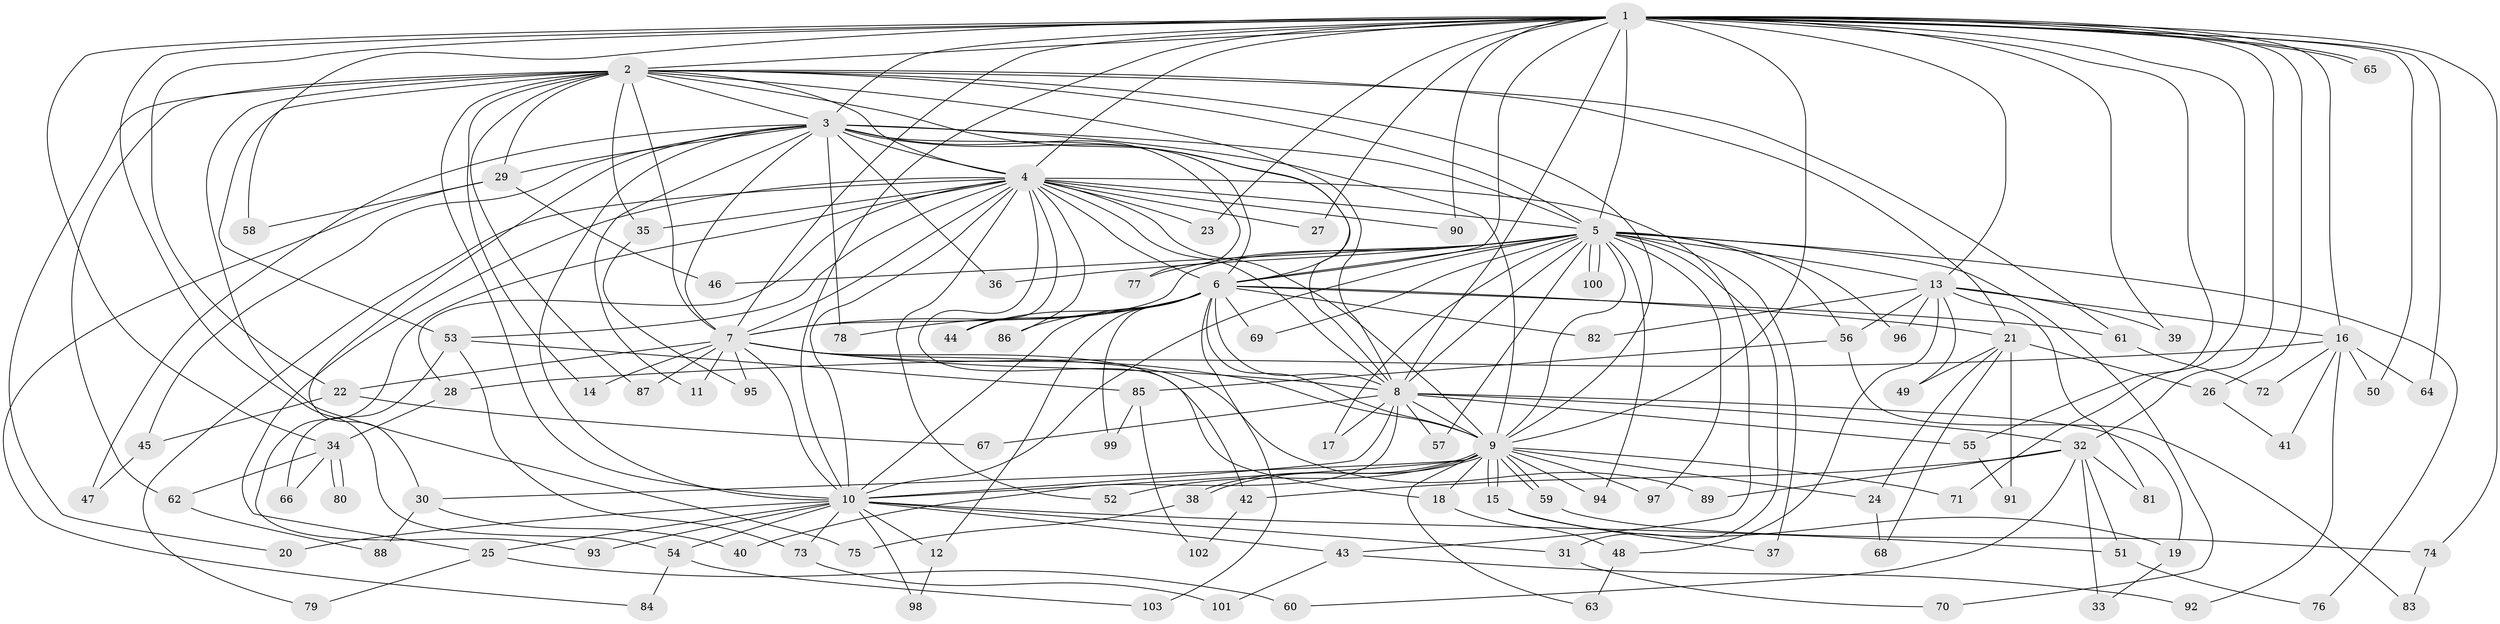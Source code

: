 // Generated by graph-tools (version 1.1) at 2025/49/03/09/25 03:49:34]
// undirected, 103 vertices, 231 edges
graph export_dot {
graph [start="1"]
  node [color=gray90,style=filled];
  1;
  2;
  3;
  4;
  5;
  6;
  7;
  8;
  9;
  10;
  11;
  12;
  13;
  14;
  15;
  16;
  17;
  18;
  19;
  20;
  21;
  22;
  23;
  24;
  25;
  26;
  27;
  28;
  29;
  30;
  31;
  32;
  33;
  34;
  35;
  36;
  37;
  38;
  39;
  40;
  41;
  42;
  43;
  44;
  45;
  46;
  47;
  48;
  49;
  50;
  51;
  52;
  53;
  54;
  55;
  56;
  57;
  58;
  59;
  60;
  61;
  62;
  63;
  64;
  65;
  66;
  67;
  68;
  69;
  70;
  71;
  72;
  73;
  74;
  75;
  76;
  77;
  78;
  79;
  80;
  81;
  82;
  83;
  84;
  85;
  86;
  87;
  88;
  89;
  90;
  91;
  92;
  93;
  94;
  95;
  96;
  97;
  98;
  99;
  100;
  101;
  102;
  103;
  1 -- 2;
  1 -- 3;
  1 -- 4;
  1 -- 5;
  1 -- 6;
  1 -- 7;
  1 -- 8;
  1 -- 9;
  1 -- 10;
  1 -- 13;
  1 -- 16;
  1 -- 22;
  1 -- 23;
  1 -- 26;
  1 -- 27;
  1 -- 32;
  1 -- 34;
  1 -- 39;
  1 -- 50;
  1 -- 54;
  1 -- 55;
  1 -- 58;
  1 -- 64;
  1 -- 65;
  1 -- 65;
  1 -- 71;
  1 -- 74;
  1 -- 90;
  2 -- 3;
  2 -- 4;
  2 -- 5;
  2 -- 6;
  2 -- 7;
  2 -- 8;
  2 -- 9;
  2 -- 10;
  2 -- 14;
  2 -- 20;
  2 -- 21;
  2 -- 29;
  2 -- 35;
  2 -- 53;
  2 -- 61;
  2 -- 62;
  2 -- 75;
  2 -- 87;
  3 -- 4;
  3 -- 5;
  3 -- 6;
  3 -- 7;
  3 -- 8;
  3 -- 9;
  3 -- 10;
  3 -- 11;
  3 -- 29;
  3 -- 30;
  3 -- 36;
  3 -- 45;
  3 -- 47;
  3 -- 77;
  3 -- 78;
  4 -- 5;
  4 -- 6;
  4 -- 7;
  4 -- 8;
  4 -- 9;
  4 -- 10;
  4 -- 23;
  4 -- 25;
  4 -- 27;
  4 -- 28;
  4 -- 35;
  4 -- 42;
  4 -- 43;
  4 -- 44;
  4 -- 52;
  4 -- 53;
  4 -- 79;
  4 -- 86;
  4 -- 90;
  4 -- 93;
  5 -- 6;
  5 -- 7;
  5 -- 8;
  5 -- 9;
  5 -- 10;
  5 -- 13;
  5 -- 17;
  5 -- 31;
  5 -- 36;
  5 -- 37;
  5 -- 46;
  5 -- 56;
  5 -- 57;
  5 -- 69;
  5 -- 70;
  5 -- 76;
  5 -- 77;
  5 -- 94;
  5 -- 96;
  5 -- 97;
  5 -- 100;
  5 -- 100;
  6 -- 7;
  6 -- 8;
  6 -- 9;
  6 -- 10;
  6 -- 12;
  6 -- 21;
  6 -- 44;
  6 -- 61;
  6 -- 69;
  6 -- 78;
  6 -- 82;
  6 -- 86;
  6 -- 99;
  6 -- 103;
  7 -- 8;
  7 -- 9;
  7 -- 10;
  7 -- 11;
  7 -- 14;
  7 -- 18;
  7 -- 22;
  7 -- 87;
  7 -- 89;
  7 -- 95;
  8 -- 9;
  8 -- 10;
  8 -- 17;
  8 -- 19;
  8 -- 32;
  8 -- 40;
  8 -- 55;
  8 -- 57;
  8 -- 67;
  9 -- 10;
  9 -- 15;
  9 -- 15;
  9 -- 18;
  9 -- 24;
  9 -- 30;
  9 -- 38;
  9 -- 38;
  9 -- 52;
  9 -- 59;
  9 -- 59;
  9 -- 63;
  9 -- 71;
  9 -- 94;
  9 -- 97;
  10 -- 12;
  10 -- 20;
  10 -- 25;
  10 -- 31;
  10 -- 43;
  10 -- 51;
  10 -- 54;
  10 -- 73;
  10 -- 93;
  10 -- 98;
  12 -- 98;
  13 -- 16;
  13 -- 39;
  13 -- 48;
  13 -- 49;
  13 -- 56;
  13 -- 81;
  13 -- 82;
  13 -- 96;
  15 -- 19;
  15 -- 37;
  16 -- 28;
  16 -- 41;
  16 -- 50;
  16 -- 64;
  16 -- 72;
  16 -- 92;
  18 -- 48;
  19 -- 33;
  21 -- 24;
  21 -- 26;
  21 -- 49;
  21 -- 68;
  21 -- 91;
  22 -- 45;
  22 -- 67;
  24 -- 68;
  25 -- 60;
  25 -- 79;
  26 -- 41;
  28 -- 34;
  29 -- 46;
  29 -- 58;
  29 -- 84;
  30 -- 40;
  30 -- 88;
  31 -- 70;
  32 -- 33;
  32 -- 42;
  32 -- 51;
  32 -- 60;
  32 -- 81;
  32 -- 89;
  34 -- 62;
  34 -- 66;
  34 -- 80;
  34 -- 80;
  35 -- 95;
  38 -- 75;
  42 -- 102;
  43 -- 92;
  43 -- 101;
  45 -- 47;
  48 -- 63;
  51 -- 76;
  53 -- 66;
  53 -- 73;
  53 -- 85;
  54 -- 84;
  54 -- 103;
  55 -- 91;
  56 -- 83;
  56 -- 85;
  59 -- 74;
  61 -- 72;
  62 -- 88;
  73 -- 101;
  74 -- 83;
  85 -- 99;
  85 -- 102;
}
